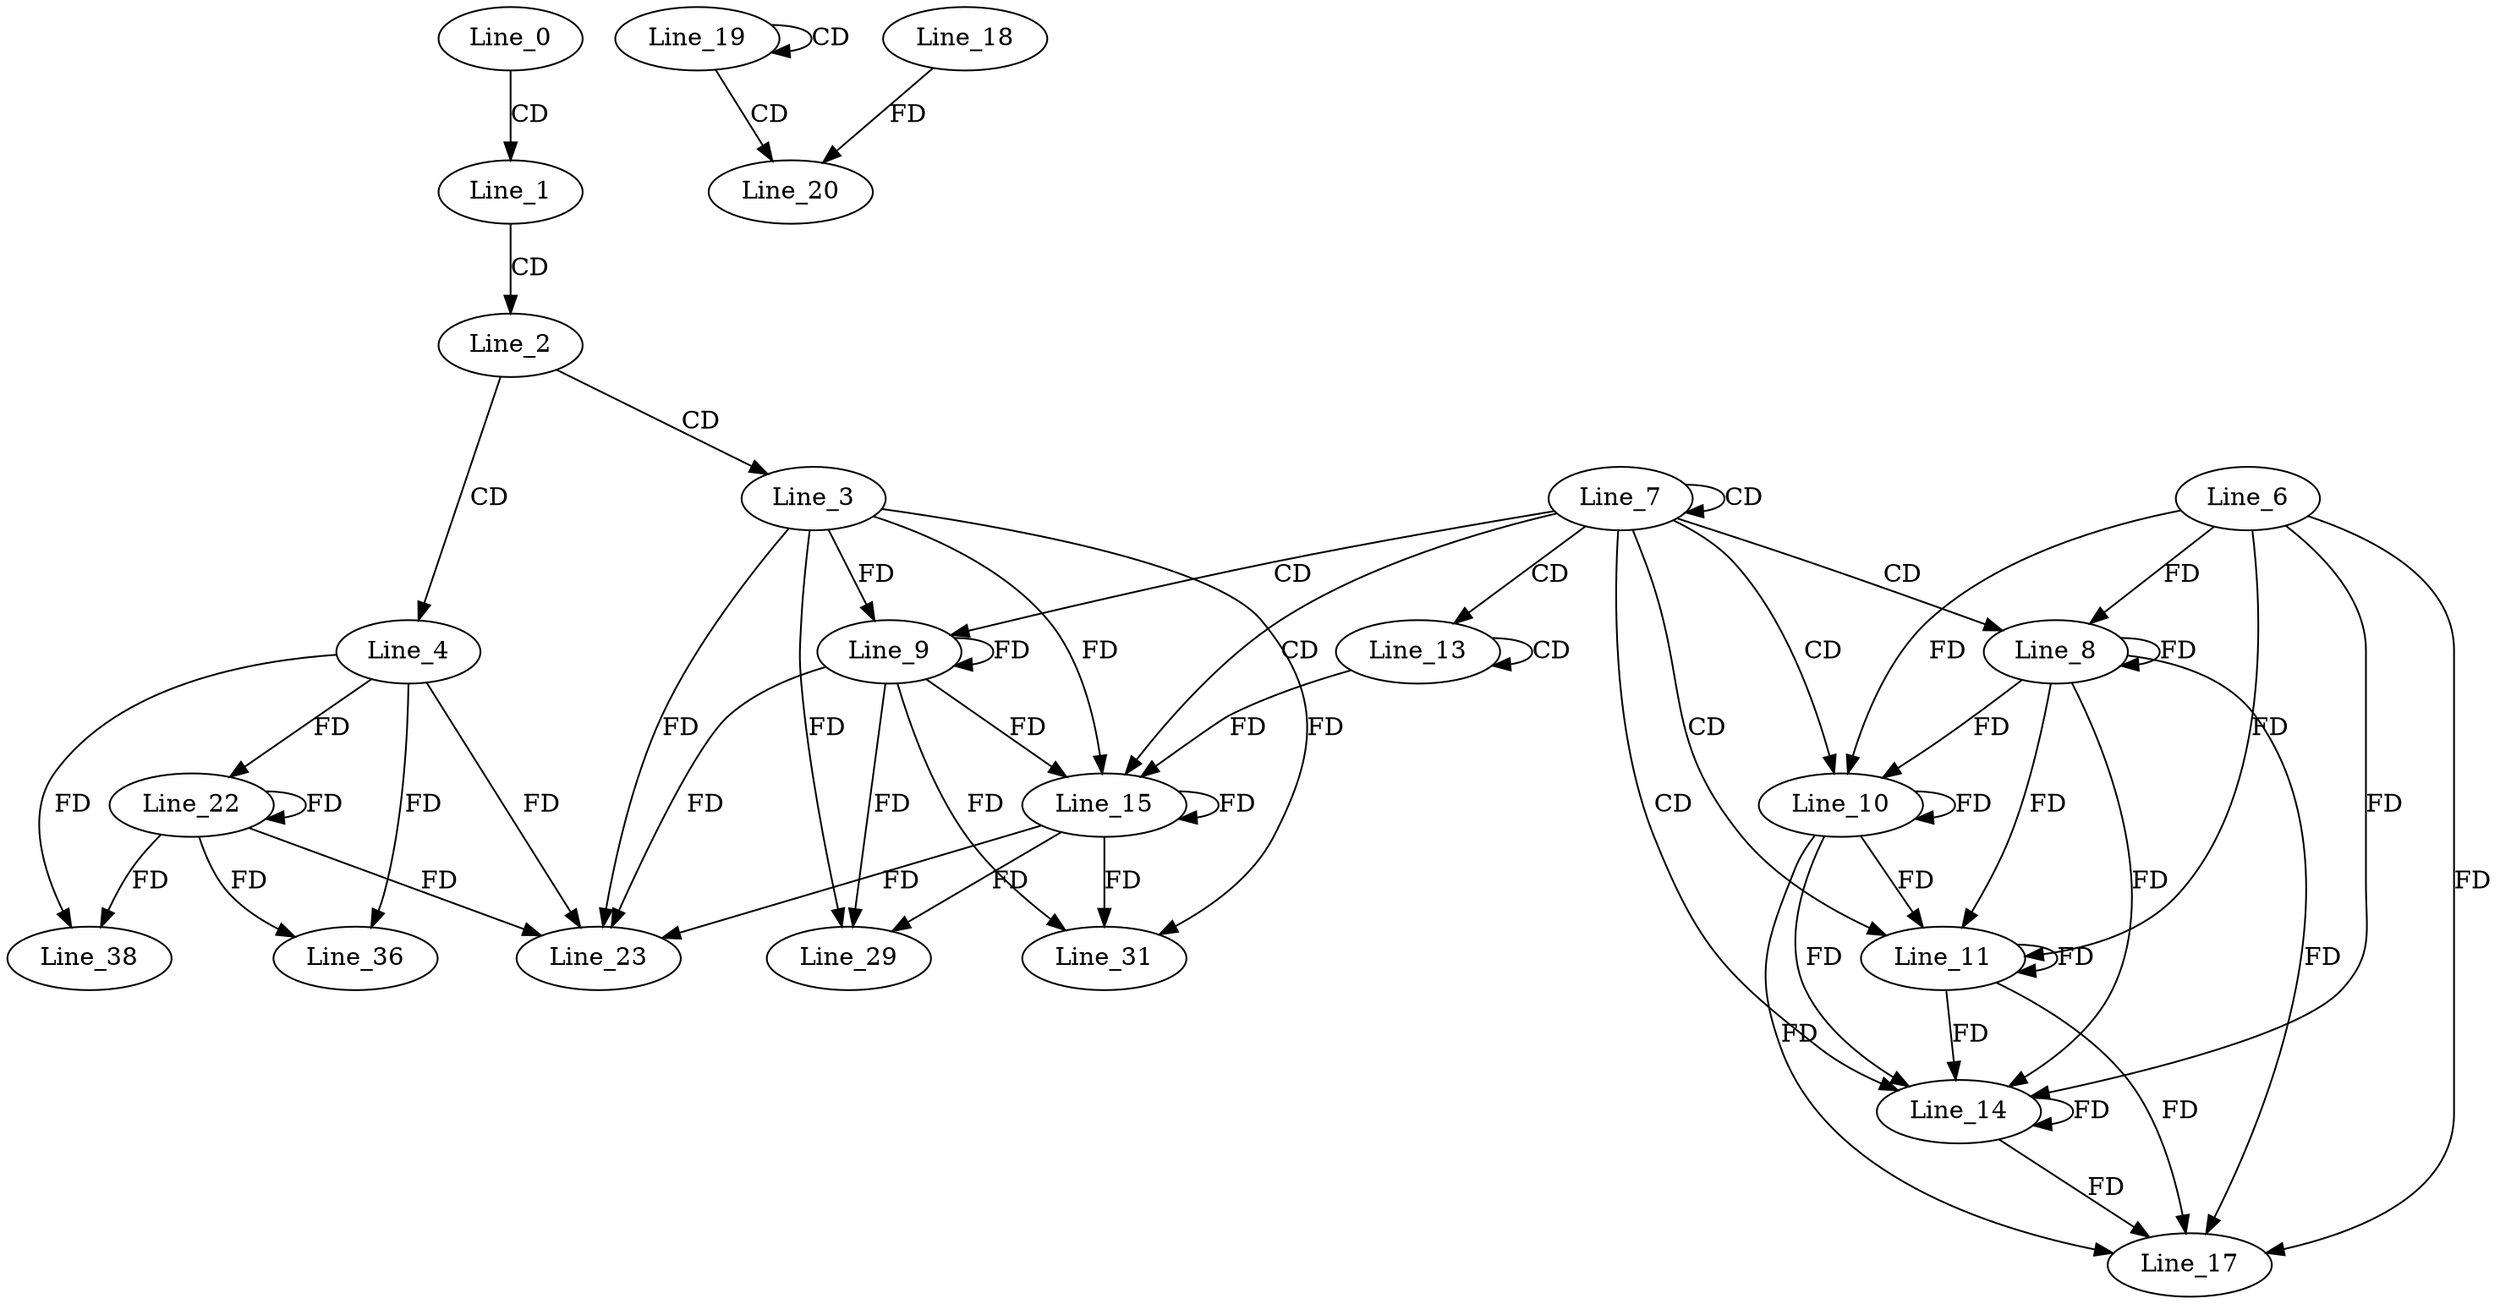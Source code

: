 digraph G {
  Line_0;
  Line_1;
  Line_2;
  Line_3;
  Line_4;
  Line_7;
  Line_7;
  Line_8;
  Line_6;
  Line_8;
  Line_9;
  Line_10;
  Line_10;
  Line_11;
  Line_11;
  Line_11;
  Line_13;
  Line_13;
  Line_14;
  Line_15;
  Line_15;
  Line_17;
  Line_19;
  Line_19;
  Line_20;
  Line_18;
  Line_20;
  Line_22;
  Line_23;
  Line_29;
  Line_31;
  Line_36;
  Line_38;
  Line_0 -> Line_1 [ label="CD" ];
  Line_1 -> Line_2 [ label="CD" ];
  Line_2 -> Line_3 [ label="CD" ];
  Line_2 -> Line_4 [ label="CD" ];
  Line_7 -> Line_7 [ label="CD" ];
  Line_7 -> Line_8 [ label="CD" ];
  Line_6 -> Line_8 [ label="FD" ];
  Line_8 -> Line_8 [ label="FD" ];
  Line_7 -> Line_9 [ label="CD" ];
  Line_3 -> Line_9 [ label="FD" ];
  Line_9 -> Line_9 [ label="FD" ];
  Line_7 -> Line_10 [ label="CD" ];
  Line_6 -> Line_10 [ label="FD" ];
  Line_8 -> Line_10 [ label="FD" ];
  Line_10 -> Line_10 [ label="FD" ];
  Line_7 -> Line_11 [ label="CD" ];
  Line_6 -> Line_11 [ label="FD" ];
  Line_8 -> Line_11 [ label="FD" ];
  Line_10 -> Line_11 [ label="FD" ];
  Line_11 -> Line_11 [ label="FD" ];
  Line_7 -> Line_13 [ label="CD" ];
  Line_13 -> Line_13 [ label="CD" ];
  Line_7 -> Line_14 [ label="CD" ];
  Line_6 -> Line_14 [ label="FD" ];
  Line_8 -> Line_14 [ label="FD" ];
  Line_10 -> Line_14 [ label="FD" ];
  Line_11 -> Line_14 [ label="FD" ];
  Line_14 -> Line_14 [ label="FD" ];
  Line_7 -> Line_15 [ label="CD" ];
  Line_3 -> Line_15 [ label="FD" ];
  Line_9 -> Line_15 [ label="FD" ];
  Line_15 -> Line_15 [ label="FD" ];
  Line_13 -> Line_15 [ label="FD" ];
  Line_6 -> Line_17 [ label="FD" ];
  Line_8 -> Line_17 [ label="FD" ];
  Line_10 -> Line_17 [ label="FD" ];
  Line_11 -> Line_17 [ label="FD" ];
  Line_14 -> Line_17 [ label="FD" ];
  Line_19 -> Line_19 [ label="CD" ];
  Line_19 -> Line_20 [ label="CD" ];
  Line_18 -> Line_20 [ label="FD" ];
  Line_4 -> Line_22 [ label="FD" ];
  Line_22 -> Line_22 [ label="FD" ];
  Line_3 -> Line_23 [ label="FD" ];
  Line_9 -> Line_23 [ label="FD" ];
  Line_15 -> Line_23 [ label="FD" ];
  Line_4 -> Line_23 [ label="FD" ];
  Line_22 -> Line_23 [ label="FD" ];
  Line_3 -> Line_29 [ label="FD" ];
  Line_9 -> Line_29 [ label="FD" ];
  Line_15 -> Line_29 [ label="FD" ];
  Line_3 -> Line_31 [ label="FD" ];
  Line_9 -> Line_31 [ label="FD" ];
  Line_15 -> Line_31 [ label="FD" ];
  Line_4 -> Line_36 [ label="FD" ];
  Line_22 -> Line_36 [ label="FD" ];
  Line_4 -> Line_38 [ label="FD" ];
  Line_22 -> Line_38 [ label="FD" ];
}

